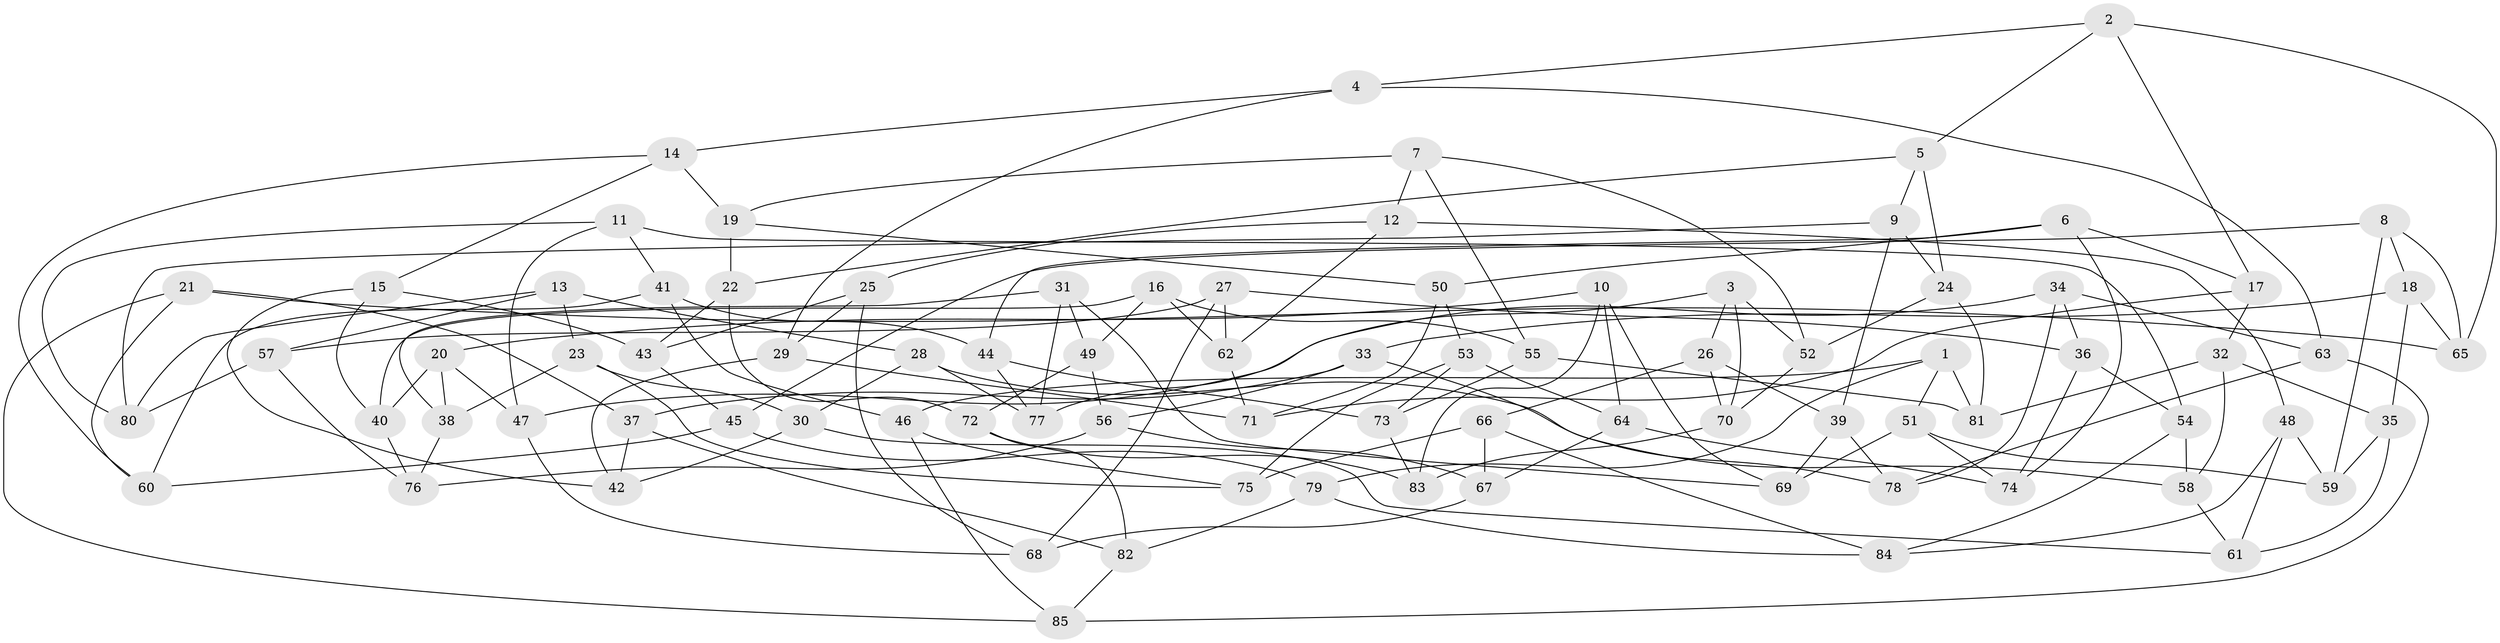 // coarse degree distribution, {4: 0.36538461538461536, 6: 0.5576923076923077, 5: 0.07692307692307693}
// Generated by graph-tools (version 1.1) at 2025/52/02/27/25 19:52:32]
// undirected, 85 vertices, 170 edges
graph export_dot {
graph [start="1"]
  node [color=gray90,style=filled];
  1;
  2;
  3;
  4;
  5;
  6;
  7;
  8;
  9;
  10;
  11;
  12;
  13;
  14;
  15;
  16;
  17;
  18;
  19;
  20;
  21;
  22;
  23;
  24;
  25;
  26;
  27;
  28;
  29;
  30;
  31;
  32;
  33;
  34;
  35;
  36;
  37;
  38;
  39;
  40;
  41;
  42;
  43;
  44;
  45;
  46;
  47;
  48;
  49;
  50;
  51;
  52;
  53;
  54;
  55;
  56;
  57;
  58;
  59;
  60;
  61;
  62;
  63;
  64;
  65;
  66;
  67;
  68;
  69;
  70;
  71;
  72;
  73;
  74;
  75;
  76;
  77;
  78;
  79;
  80;
  81;
  82;
  83;
  84;
  85;
  1 -- 46;
  1 -- 81;
  1 -- 51;
  1 -- 79;
  2 -- 65;
  2 -- 5;
  2 -- 17;
  2 -- 4;
  3 -- 70;
  3 -- 77;
  3 -- 26;
  3 -- 52;
  4 -- 63;
  4 -- 14;
  4 -- 29;
  5 -- 24;
  5 -- 22;
  5 -- 9;
  6 -- 74;
  6 -- 44;
  6 -- 17;
  6 -- 50;
  7 -- 19;
  7 -- 12;
  7 -- 55;
  7 -- 52;
  8 -- 59;
  8 -- 45;
  8 -- 65;
  8 -- 18;
  9 -- 39;
  9 -- 80;
  9 -- 24;
  10 -- 64;
  10 -- 20;
  10 -- 69;
  10 -- 83;
  11 -- 80;
  11 -- 41;
  11 -- 54;
  11 -- 47;
  12 -- 25;
  12 -- 48;
  12 -- 62;
  13 -- 28;
  13 -- 80;
  13 -- 57;
  13 -- 23;
  14 -- 19;
  14 -- 60;
  14 -- 15;
  15 -- 40;
  15 -- 42;
  15 -- 43;
  16 -- 49;
  16 -- 62;
  16 -- 40;
  16 -- 55;
  17 -- 32;
  17 -- 71;
  18 -- 65;
  18 -- 33;
  18 -- 35;
  19 -- 22;
  19 -- 50;
  20 -- 40;
  20 -- 47;
  20 -- 38;
  21 -- 37;
  21 -- 60;
  21 -- 85;
  21 -- 65;
  22 -- 43;
  22 -- 72;
  23 -- 30;
  23 -- 75;
  23 -- 38;
  24 -- 81;
  24 -- 52;
  25 -- 68;
  25 -- 29;
  25 -- 43;
  26 -- 66;
  26 -- 70;
  26 -- 39;
  27 -- 36;
  27 -- 57;
  27 -- 68;
  27 -- 62;
  28 -- 77;
  28 -- 30;
  28 -- 58;
  29 -- 71;
  29 -- 42;
  30 -- 61;
  30 -- 42;
  31 -- 38;
  31 -- 69;
  31 -- 49;
  31 -- 77;
  32 -- 35;
  32 -- 81;
  32 -- 58;
  33 -- 56;
  33 -- 78;
  33 -- 37;
  34 -- 36;
  34 -- 47;
  34 -- 63;
  34 -- 78;
  35 -- 59;
  35 -- 61;
  36 -- 74;
  36 -- 54;
  37 -- 82;
  37 -- 42;
  38 -- 76;
  39 -- 69;
  39 -- 78;
  40 -- 76;
  41 -- 60;
  41 -- 46;
  41 -- 44;
  43 -- 45;
  44 -- 73;
  44 -- 77;
  45 -- 60;
  45 -- 79;
  46 -- 85;
  46 -- 75;
  47 -- 68;
  48 -- 61;
  48 -- 59;
  48 -- 84;
  49 -- 56;
  49 -- 72;
  50 -- 71;
  50 -- 53;
  51 -- 69;
  51 -- 74;
  51 -- 59;
  52 -- 70;
  53 -- 73;
  53 -- 75;
  53 -- 64;
  54 -- 58;
  54 -- 84;
  55 -- 73;
  55 -- 81;
  56 -- 76;
  56 -- 67;
  57 -- 80;
  57 -- 76;
  58 -- 61;
  62 -- 71;
  63 -- 78;
  63 -- 85;
  64 -- 67;
  64 -- 74;
  66 -- 67;
  66 -- 75;
  66 -- 84;
  67 -- 68;
  70 -- 83;
  72 -- 83;
  72 -- 82;
  73 -- 83;
  79 -- 84;
  79 -- 82;
  82 -- 85;
}
